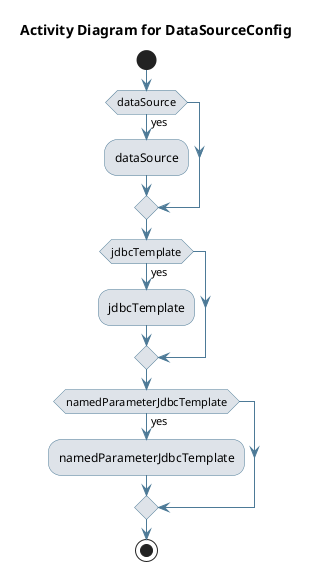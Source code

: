 @startuml
skinparam activity {
 BackgroundColor #DEE3E9 
 BorderColor #4D7A97 
 ArrowColor #4D7A97 
}
!pragma useVerticalIf on
start
title Activity Diagram for DataSourceConfig

if (dataSource) then (yes)
:dataSource;
endif
if (jdbcTemplate) then (yes)
:jdbcTemplate;
endif
if (namedParameterJdbcTemplate) then (yes)
:namedParameterJdbcTemplate;
endif
stop
@enduml
